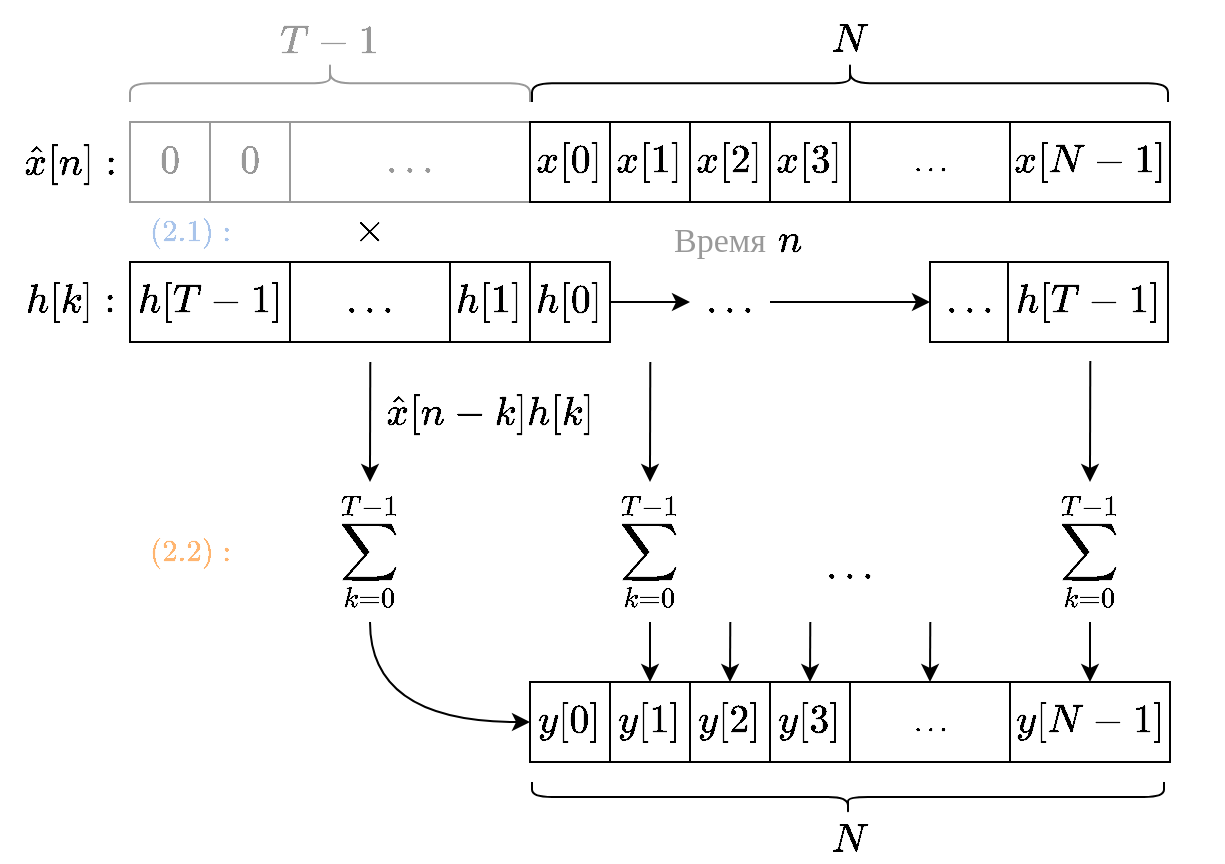 <mxfile version="12.1.0" type="device" pages="1"><diagram id="vRRV7rwgny_kJZDM6HNE" name="Page-1"><mxGraphModel dx="1408" dy="787" grid="1" gridSize="10" guides="1" tooltips="1" connect="1" arrows="1" fold="1" page="1" pageScale="1" pageWidth="850" pageHeight="1100" math="1" shadow="0"><root><mxCell id="0"/><mxCell id="1" parent="0"/><mxCell id="DqSlM90cOe1W-BzL-t0w-1" value="&lt;font style=&quot;font-size: 17px&quot; color=&quot;#999999&quot;&gt;$$0$$&lt;/font&gt;" style="text;html=1;strokeColor=#999999;fillColor=#ffffff;align=center;verticalAlign=middle;whiteSpace=wrap;rounded=0;fontFamily=Helvetica;fontSize=12;fontColor=#000000;" parent="1" vertex="1"><mxGeometry x="80" y="80" width="40" height="40" as="geometry"/></mxCell><mxCell id="DqSlM90cOe1W-BzL-t0w-2" value="&lt;span style=&quot;white-space: normal&quot;&gt;&lt;font style=&quot;font-size: 17px&quot; color=&quot;#999999&quot;&gt;$$0$$&lt;/font&gt;&lt;/span&gt;" style="rounded=0;whiteSpace=wrap;html=1;strokeColor=#999999;" parent="1" vertex="1"><mxGeometry x="120" y="80" width="40" height="40" as="geometry"/></mxCell><mxCell id="DqSlM90cOe1W-BzL-t0w-3" value="&lt;font style=&quot;font-size: 17px&quot; color=&quot;#999999&quot;&gt;$$\dotsc$$&lt;/font&gt;" style="rounded=0;whiteSpace=wrap;html=1;strokeColor=#999999;" parent="1" vertex="1"><mxGeometry x="160" y="80" width="120" height="40" as="geometry"/></mxCell><mxCell id="DqSlM90cOe1W-BzL-t0w-5" value="&lt;span style=&quot;white-space: normal&quot;&gt;&lt;font style=&quot;font-size: 17px&quot;&gt;$$x[0]$$&lt;/font&gt;&lt;/span&gt;" style="rounded=0;whiteSpace=wrap;html=1;strokeColor=#000000;" parent="1" vertex="1"><mxGeometry x="280" y="80" width="40" height="40" as="geometry"/></mxCell><mxCell id="DqSlM90cOe1W-BzL-t0w-6" value="&lt;span style=&quot;font-size: 17px ; white-space: normal&quot;&gt;$$x[1]$$&lt;/span&gt;" style="rounded=0;whiteSpace=wrap;html=1;strokeColor=#000000;" parent="1" vertex="1"><mxGeometry x="320" y="80" width="40" height="40" as="geometry"/></mxCell><mxCell id="DqSlM90cOe1W-BzL-t0w-7" value="&lt;font style=&quot;font-size: 17px&quot;&gt;$$x[2]$$&lt;/font&gt;" style="rounded=0;whiteSpace=wrap;html=1;strokeColor=#000000;" parent="1" vertex="1"><mxGeometry x="360" y="80" width="40" height="40" as="geometry"/></mxCell><mxCell id="DqSlM90cOe1W-BzL-t0w-8" value="&lt;font style=&quot;font-size: 17px&quot;&gt;$$x[3]$$&lt;/font&gt;" style="rounded=0;whiteSpace=wrap;html=1;strokeColor=#000000;" parent="1" vertex="1"><mxGeometry x="400" y="80" width="40" height="40" as="geometry"/></mxCell><mxCell id="DqSlM90cOe1W-BzL-t0w-9" value="$$\dotsc$$" style="rounded=0;whiteSpace=wrap;html=1;strokeColor=#000000;" parent="1" vertex="1"><mxGeometry x="440" y="80" width="80" height="40" as="geometry"/></mxCell><mxCell id="DqSlM90cOe1W-BzL-t0w-16" value="&lt;font style=&quot;font-size: 17px&quot;&gt;$$x[N-1]$$&lt;/font&gt;" style="rounded=0;whiteSpace=wrap;html=1;strokeColor=#000000;" parent="1" vertex="1"><mxGeometry x="520" y="80" width="80" height="40" as="geometry"/></mxCell><mxCell id="DqSlM90cOe1W-BzL-t0w-33" value="" style="shape=curlyBracket;whiteSpace=wrap;html=1;rounded=1;strokeColor=#000000;size=0.531;rotation=90;" parent="1" vertex="1"><mxGeometry x="430" y="-99" width="20" height="318" as="geometry"/></mxCell><mxCell id="DqSlM90cOe1W-BzL-t0w-37" value="&lt;font style=&quot;font-size: 17px&quot;&gt;$$N$$&lt;/font&gt;" style="text;html=1;strokeColor=none;fillColor=none;align=center;verticalAlign=middle;whiteSpace=wrap;rounded=0;" parent="1" vertex="1"><mxGeometry x="420" y="30" width="40" height="20" as="geometry"/></mxCell><mxCell id="xu10vEpUL40viVUy2T8b-1" style="edgeStyle=orthogonalEdgeStyle;rounded=0;orthogonalLoop=1;jettySize=auto;html=1;exitX=1;exitY=0.5;exitDx=0;exitDy=0;entryX=0;entryY=0.5;entryDx=0;entryDy=0;" edge="1" parent="1" source="abLSL1nCh8G5ZNwaNqKP-1" target="abLSL1nCh8G5ZNwaNqKP-50"><mxGeometry relative="1" as="geometry"/></mxCell><mxCell id="abLSL1nCh8G5ZNwaNqKP-1" value="&lt;font style=&quot;font-size: 17px&quot;&gt;$$h[0]$$&lt;/font&gt;" style="text;html=1;strokeColor=#000000;fillColor=#ffffff;align=center;verticalAlign=middle;whiteSpace=wrap;rounded=0;fontFamily=Helvetica;fontSize=12;fontColor=#000000;" parent="1" vertex="1"><mxGeometry x="280" y="150" width="40" height="40" as="geometry"/></mxCell><mxCell id="abLSL1nCh8G5ZNwaNqKP-2" value="&lt;span style=&quot;font-size: 17px&quot;&gt;$$h[1]$$&lt;/span&gt;" style="rounded=0;whiteSpace=wrap;html=1;strokeColor=#000000;" parent="1" vertex="1"><mxGeometry x="240" y="150" width="40" height="40" as="geometry"/></mxCell><mxCell id="abLSL1nCh8G5ZNwaNqKP-3" value="&lt;font style=&quot;font-size: 17px&quot;&gt;$$\dotsc$$&lt;/font&gt;" style="rounded=0;whiteSpace=wrap;html=1;strokeColor=#000000;" parent="1" vertex="1"><mxGeometry x="160" y="150" width="80" height="40" as="geometry"/></mxCell><mxCell id="abLSL1nCh8G5ZNwaNqKP-5" value="&lt;span style=&quot;white-space: normal&quot;&gt;&lt;font style=&quot;font-size: 17px&quot;&gt;$$h[T - 1]$$&lt;/font&gt;&lt;/span&gt;" style="rounded=0;whiteSpace=wrap;html=1;strokeColor=#000000;" parent="1" vertex="1"><mxGeometry x="80" y="150" width="80" height="40" as="geometry"/></mxCell><mxCell id="abLSL1nCh8G5ZNwaNqKP-6" value="&lt;font style=&quot;font-size: 17px&quot;&gt;$$\times$$&lt;/font&gt;" style="text;html=1;strokeColor=none;fillColor=none;align=center;verticalAlign=middle;whiteSpace=wrap;rounded=0;" parent="1" vertex="1"><mxGeometry x="180" y="125" width="40" height="20" as="geometry"/></mxCell><mxCell id="abLSL1nCh8G5ZNwaNqKP-7" value="" style="shape=curlyBracket;whiteSpace=wrap;html=1;rounded=1;strokeColor=#999999;size=0.531;rotation=90;fillColor=#f5f5f5;fontColor=#333333;" parent="1" vertex="1"><mxGeometry x="170" y="-40" width="20" height="200" as="geometry"/></mxCell><mxCell id="abLSL1nCh8G5ZNwaNqKP-8" value="&lt;font style=&quot;font-size: 17px&quot; color=&quot;#999999&quot;&gt;$$T-1$$&lt;/font&gt;" style="text;html=1;strokeColor=none;fillColor=none;align=center;verticalAlign=middle;whiteSpace=wrap;rounded=0;fontColor=#333333;" parent="1" vertex="1"><mxGeometry x="160" y="30" width="40" height="20" as="geometry"/></mxCell><mxCell id="abLSL1nCh8G5ZNwaNqKP-94" style="edgeStyle=orthogonalEdgeStyle;curved=1;rounded=0;orthogonalLoop=1;jettySize=auto;html=1;startArrow=classic;startFill=1;endArrow=none;endFill=0;" parent="1" source="abLSL1nCh8G5ZNwaNqKP-17" edge="1"><mxGeometry relative="1" as="geometry"><mxPoint x="200.143" y="200" as="targetPoint"/></mxGeometry></mxCell><mxCell id="abLSL1nCh8G5ZNwaNqKP-95" style="edgeStyle=orthogonalEdgeStyle;curved=1;rounded=0;orthogonalLoop=1;jettySize=auto;html=1;exitX=0.5;exitY=1;exitDx=0;exitDy=0;entryX=0;entryY=0.5;entryDx=0;entryDy=0;startArrow=none;startFill=0;endArrow=classic;endFill=1;" parent="1" source="abLSL1nCh8G5ZNwaNqKP-17" target="abLSL1nCh8G5ZNwaNqKP-19" edge="1"><mxGeometry relative="1" as="geometry"/></mxCell><mxCell id="abLSL1nCh8G5ZNwaNqKP-17" value="&lt;font style=&quot;font-size: 17px&quot;&gt;$$\sum_{k=0}^{T-1}$$&lt;/font&gt;" style="text;html=1;strokeColor=none;fillColor=none;align=center;verticalAlign=middle;whiteSpace=wrap;rounded=0;" parent="1" vertex="1"><mxGeometry x="140" y="260" width="120" height="70" as="geometry"/></mxCell><mxCell id="abLSL1nCh8G5ZNwaNqKP-19" value="&lt;span style=&quot;white-space: normal&quot;&gt;&lt;font style=&quot;font-size: 17px&quot;&gt;$$y[0]$$&lt;/font&gt;&lt;/span&gt;" style="rounded=0;whiteSpace=wrap;html=1;strokeColor=#000000;" parent="1" vertex="1"><mxGeometry x="280" y="360" width="40" height="40" as="geometry"/></mxCell><mxCell id="abLSL1nCh8G5ZNwaNqKP-20" value="&lt;span style=&quot;font-size: 17px ; white-space: normal&quot;&gt;$$y[1]$$&lt;/span&gt;" style="rounded=0;whiteSpace=wrap;html=1;strokeColor=#000000;" parent="1" vertex="1"><mxGeometry x="320" y="360" width="40" height="40" as="geometry"/></mxCell><mxCell id="abLSL1nCh8G5ZNwaNqKP-102" style="edgeStyle=orthogonalEdgeStyle;curved=1;rounded=0;orthogonalLoop=1;jettySize=auto;html=1;exitX=0;exitY=0.5;exitDx=0;exitDy=0;startArrow=classic;startFill=1;endArrow=none;endFill=0;" parent="1" source="abLSL1nCh8G5ZNwaNqKP-21" edge="1"><mxGeometry relative="1" as="geometry"><mxPoint x="380.143" y="330" as="targetPoint"/></mxGeometry></mxCell><mxCell id="abLSL1nCh8G5ZNwaNqKP-21" value="&lt;font style=&quot;font-size: 17px&quot;&gt;$$y[2]$$&lt;/font&gt;" style="rounded=0;whiteSpace=wrap;html=1;strokeColor=#000000;direction=south;" parent="1" vertex="1"><mxGeometry x="360" y="360" width="40" height="40" as="geometry"/></mxCell><mxCell id="abLSL1nCh8G5ZNwaNqKP-103" style="edgeStyle=orthogonalEdgeStyle;curved=1;rounded=0;orthogonalLoop=1;jettySize=auto;html=1;exitX=0.5;exitY=0;exitDx=0;exitDy=0;startArrow=classic;startFill=1;endArrow=none;endFill=0;" parent="1" source="abLSL1nCh8G5ZNwaNqKP-22" edge="1"><mxGeometry relative="1" as="geometry"><mxPoint x="420.143" y="330" as="targetPoint"/></mxGeometry></mxCell><mxCell id="abLSL1nCh8G5ZNwaNqKP-22" value="&lt;font style=&quot;font-size: 17px&quot;&gt;$$y[3]$$&lt;/font&gt;" style="rounded=0;whiteSpace=wrap;html=1;strokeColor=#000000;" parent="1" vertex="1"><mxGeometry x="400" y="360" width="40" height="40" as="geometry"/></mxCell><mxCell id="abLSL1nCh8G5ZNwaNqKP-104" style="edgeStyle=orthogonalEdgeStyle;curved=1;rounded=0;orthogonalLoop=1;jettySize=auto;html=1;exitX=0.5;exitY=0;exitDx=0;exitDy=0;startArrow=classic;startFill=1;endArrow=none;endFill=0;" parent="1" source="abLSL1nCh8G5ZNwaNqKP-23" edge="1"><mxGeometry relative="1" as="geometry"><mxPoint x="480.143" y="330" as="targetPoint"/></mxGeometry></mxCell><mxCell id="abLSL1nCh8G5ZNwaNqKP-23" value="$$\dotsc$$" style="rounded=0;whiteSpace=wrap;html=1;strokeColor=#000000;" parent="1" vertex="1"><mxGeometry x="440" y="360" width="80" height="40" as="geometry"/></mxCell><mxCell id="abLSL1nCh8G5ZNwaNqKP-93" style="edgeStyle=orthogonalEdgeStyle;curved=1;rounded=0;orthogonalLoop=1;jettySize=auto;html=1;exitX=0.5;exitY=0;exitDx=0;exitDy=0;startArrow=classic;startFill=1;endArrow=none;endFill=0;" parent="1" source="abLSL1nCh8G5ZNwaNqKP-24" target="abLSL1nCh8G5ZNwaNqKP-86" edge="1"><mxGeometry relative="1" as="geometry"/></mxCell><mxCell id="abLSL1nCh8G5ZNwaNqKP-24" value="&lt;font style=&quot;font-size: 17px&quot;&gt;$$y[N-1]$$&lt;/font&gt;" style="rounded=0;whiteSpace=wrap;html=1;strokeColor=#000000;" parent="1" vertex="1"><mxGeometry x="520" y="360" width="80" height="40" as="geometry"/></mxCell><mxCell id="abLSL1nCh8G5ZNwaNqKP-25" value="" style="shape=curlyBracket;whiteSpace=wrap;html=1;rounded=1;strokeColor=#000000;size=0.531;rotation=-90;" parent="1" vertex="1"><mxGeometry x="431" y="260" width="16" height="316" as="geometry"/></mxCell><mxCell id="abLSL1nCh8G5ZNwaNqKP-26" value="&lt;font style=&quot;font-size: 17px&quot;&gt;$$N$$&lt;/font&gt;" style="text;html=1;strokeColor=none;fillColor=none;align=center;verticalAlign=middle;whiteSpace=wrap;rounded=0;" parent="1" vertex="1"><mxGeometry x="420" y="430" width="40" height="20" as="geometry"/></mxCell><mxCell id="abLSL1nCh8G5ZNwaNqKP-30" value="&lt;font style=&quot;font-size: 13px&quot; color=&quot;#a9c4eb&quot;&gt;$$(2.1):$$&lt;/font&gt;" style="text;html=1;strokeColor=none;fillColor=none;align=center;verticalAlign=middle;whiteSpace=wrap;rounded=0;" parent="1" vertex="1"><mxGeometry x="90" y="125" width="40" height="20" as="geometry"/></mxCell><mxCell id="abLSL1nCh8G5ZNwaNqKP-34" value="&lt;font style=&quot;font-size: 13px&quot; color=&quot;#ffb570&quot;&gt;$$(2.2):$$&lt;/font&gt;" style="text;html=1;strokeColor=none;fillColor=none;align=center;verticalAlign=middle;whiteSpace=wrap;rounded=0;" parent="1" vertex="1"><mxGeometry x="90" y="285" width="40" height="20" as="geometry"/></mxCell><mxCell id="abLSL1nCh8G5ZNwaNqKP-71" style="edgeStyle=orthogonalEdgeStyle;curved=1;rounded=0;orthogonalLoop=1;jettySize=auto;html=1;exitX=0.5;exitY=1;exitDx=0;exitDy=0;entryX=0.5;entryY=0;entryDx=0;entryDy=0;startArrow=none;startFill=0;endArrow=classic;endFill=1;" parent="1" source="abLSL1nCh8G5ZNwaNqKP-67" target="abLSL1nCh8G5ZNwaNqKP-20" edge="1"><mxGeometry relative="1" as="geometry"/></mxCell><mxCell id="abLSL1nCh8G5ZNwaNqKP-77" style="edgeStyle=orthogonalEdgeStyle;curved=1;rounded=0;orthogonalLoop=1;jettySize=auto;html=1;exitX=0.5;exitY=0;exitDx=0;exitDy=0;startArrow=classic;startFill=1;endArrow=none;endFill=0;" parent="1" source="abLSL1nCh8G5ZNwaNqKP-67" edge="1"><mxGeometry relative="1" as="geometry"><mxPoint x="340.143" y="200" as="targetPoint"/></mxGeometry></mxCell><mxCell id="abLSL1nCh8G5ZNwaNqKP-67" value="&lt;font style=&quot;font-size: 17px&quot;&gt;$$\sum_{k=0}^{T-1}&lt;br&gt;$$&lt;/font&gt;" style="text;html=1;strokeColor=none;fillColor=none;align=center;verticalAlign=middle;whiteSpace=wrap;rounded=0;" parent="1" vertex="1"><mxGeometry x="330" y="260" width="20" height="70" as="geometry"/></mxCell><mxCell id="abLSL1nCh8G5ZNwaNqKP-69" value="&lt;font style=&quot;font-size: 17px&quot;&gt;$$h[k]:$$&lt;/font&gt;" style="text;html=1;strokeColor=none;fillColor=none;align=center;verticalAlign=middle;whiteSpace=wrap;rounded=0;" parent="1" vertex="1"><mxGeometry x="30" y="150" width="40" height="40" as="geometry"/></mxCell><mxCell id="abLSL1nCh8G5ZNwaNqKP-70" value="&lt;font style=&quot;font-size: 17px&quot;&gt;$$\hat x[n]:$$&lt;/font&gt;" style="text;html=1;strokeColor=none;fillColor=none;align=center;verticalAlign=middle;whiteSpace=wrap;rounded=0;" parent="1" vertex="1"><mxGeometry x="30" y="80" width="40" height="40" as="geometry"/></mxCell><mxCell id="abLSL1nCh8G5ZNwaNqKP-80" value="&lt;font style=&quot;font-size: 17px&quot;&gt;$$\dotsc$$&lt;/font&gt;" style="rounded=0;whiteSpace=wrap;html=1;strokeColor=#000000;" parent="1" vertex="1"><mxGeometry x="480" y="150" width="39" height="40" as="geometry"/></mxCell><mxCell id="abLSL1nCh8G5ZNwaNqKP-81" value="&lt;span style=&quot;white-space: normal&quot;&gt;&lt;font style=&quot;font-size: 17px&quot;&gt;$$h[T - 1]$$&lt;/font&gt;&lt;/span&gt;" style="rounded=0;whiteSpace=wrap;html=1;strokeColor=#000000;" parent="1" vertex="1"><mxGeometry x="519" y="150" width="80" height="40" as="geometry"/></mxCell><mxCell id="abLSL1nCh8G5ZNwaNqKP-84" value="" style="edgeStyle=orthogonalEdgeStyle;curved=1;rounded=0;orthogonalLoop=1;jettySize=auto;html=1;startArrow=classic;startFill=1;endArrow=none;endFill=0;entryX=1;entryY=0.5;entryDx=0;entryDy=0;exitX=0;exitY=0.5;exitDx=0;exitDy=0;" parent="1" source="abLSL1nCh8G5ZNwaNqKP-80" target="abLSL1nCh8G5ZNwaNqKP-50" edge="1"><mxGeometry relative="1" as="geometry"><mxPoint x="440" y="170" as="sourcePoint"/><mxPoint x="400" y="170" as="targetPoint"/></mxGeometry></mxCell><mxCell id="abLSL1nCh8G5ZNwaNqKP-50" value="&lt;font style=&quot;font-size: 17px&quot;&gt;$$\dotsc$$&lt;/font&gt;" style="text;html=1;strokeColor=none;fillColor=none;align=center;verticalAlign=middle;whiteSpace=wrap;rounded=0;" parent="1" vertex="1"><mxGeometry x="360" y="147.5" width="40" height="45" as="geometry"/></mxCell><mxCell id="abLSL1nCh8G5ZNwaNqKP-86" value="&lt;font style=&quot;font-size: 17px&quot;&gt;$$\sum_{k=0}^{T-1}$$&lt;/font&gt;" style="text;html=1;strokeColor=none;fillColor=none;align=center;verticalAlign=middle;whiteSpace=wrap;rounded=0;" parent="1" vertex="1"><mxGeometry x="530" y="260" width="60" height="70" as="geometry"/></mxCell><mxCell id="abLSL1nCh8G5ZNwaNqKP-87" style="edgeStyle=orthogonalEdgeStyle;curved=1;rounded=0;orthogonalLoop=1;jettySize=auto;html=1;exitX=0.5;exitY=0;exitDx=0;exitDy=0;startArrow=classic;startFill=1;endArrow=none;endFill=0;" parent="1" source="abLSL1nCh8G5ZNwaNqKP-86" edge="1"><mxGeometry relative="1" as="geometry"><mxPoint x="560.143" y="199.5" as="targetPoint"/><mxPoint x="560.143" y="259.786" as="sourcePoint"/></mxGeometry></mxCell><mxCell id="abLSL1nCh8G5ZNwaNqKP-96" value="&lt;font style=&quot;font-size: 17px&quot;&gt;$$\dotsc$$&lt;/font&gt;" style="text;html=1;strokeColor=none;fillColor=none;align=center;verticalAlign=middle;whiteSpace=wrap;rounded=0;" parent="1" vertex="1"><mxGeometry x="420" y="280" width="40" height="45" as="geometry"/></mxCell><mxCell id="abLSL1nCh8G5ZNwaNqKP-98" value="&lt;span style=&quot;font-size: 17px ; text-align: left ; white-space: nowrap&quot;&gt;$$\hat&amp;nbsp; x[n-k]h[k]$$&lt;/span&gt;" style="text;html=1;strokeColor=none;fillColor=none;align=center;verticalAlign=middle;whiteSpace=wrap;rounded=0;" parent="1" vertex="1"><mxGeometry x="240" y="215" width="40" height="20" as="geometry"/></mxCell><mxCell id="abLSL1nCh8G5ZNwaNqKP-105" value="&lt;font style=&quot;font-size: 17px&quot;&gt;$$n$$&lt;/font&gt;" style="text;html=1;strokeColor=none;fillColor=none;align=center;verticalAlign=middle;whiteSpace=wrap;rounded=0;" parent="1" vertex="1"><mxGeometry x="395" y="130" width="30" height="20" as="geometry"/></mxCell><mxCell id="abLSL1nCh8G5ZNwaNqKP-108" value="&lt;pre&gt;&lt;font style=&quot;font-size: 17px&quot; color=&quot;#999999&quot; face=&quot;Times New Roman&quot;&gt;Время&lt;/font&gt;&lt;/pre&gt;" style="text;html=1;strokeColor=none;fillColor=none;align=center;verticalAlign=middle;whiteSpace=wrap;rounded=0;" parent="1" vertex="1"><mxGeometry x="355" y="130" width="40" height="20" as="geometry"/></mxCell></root></mxGraphModel></diagram></mxfile>